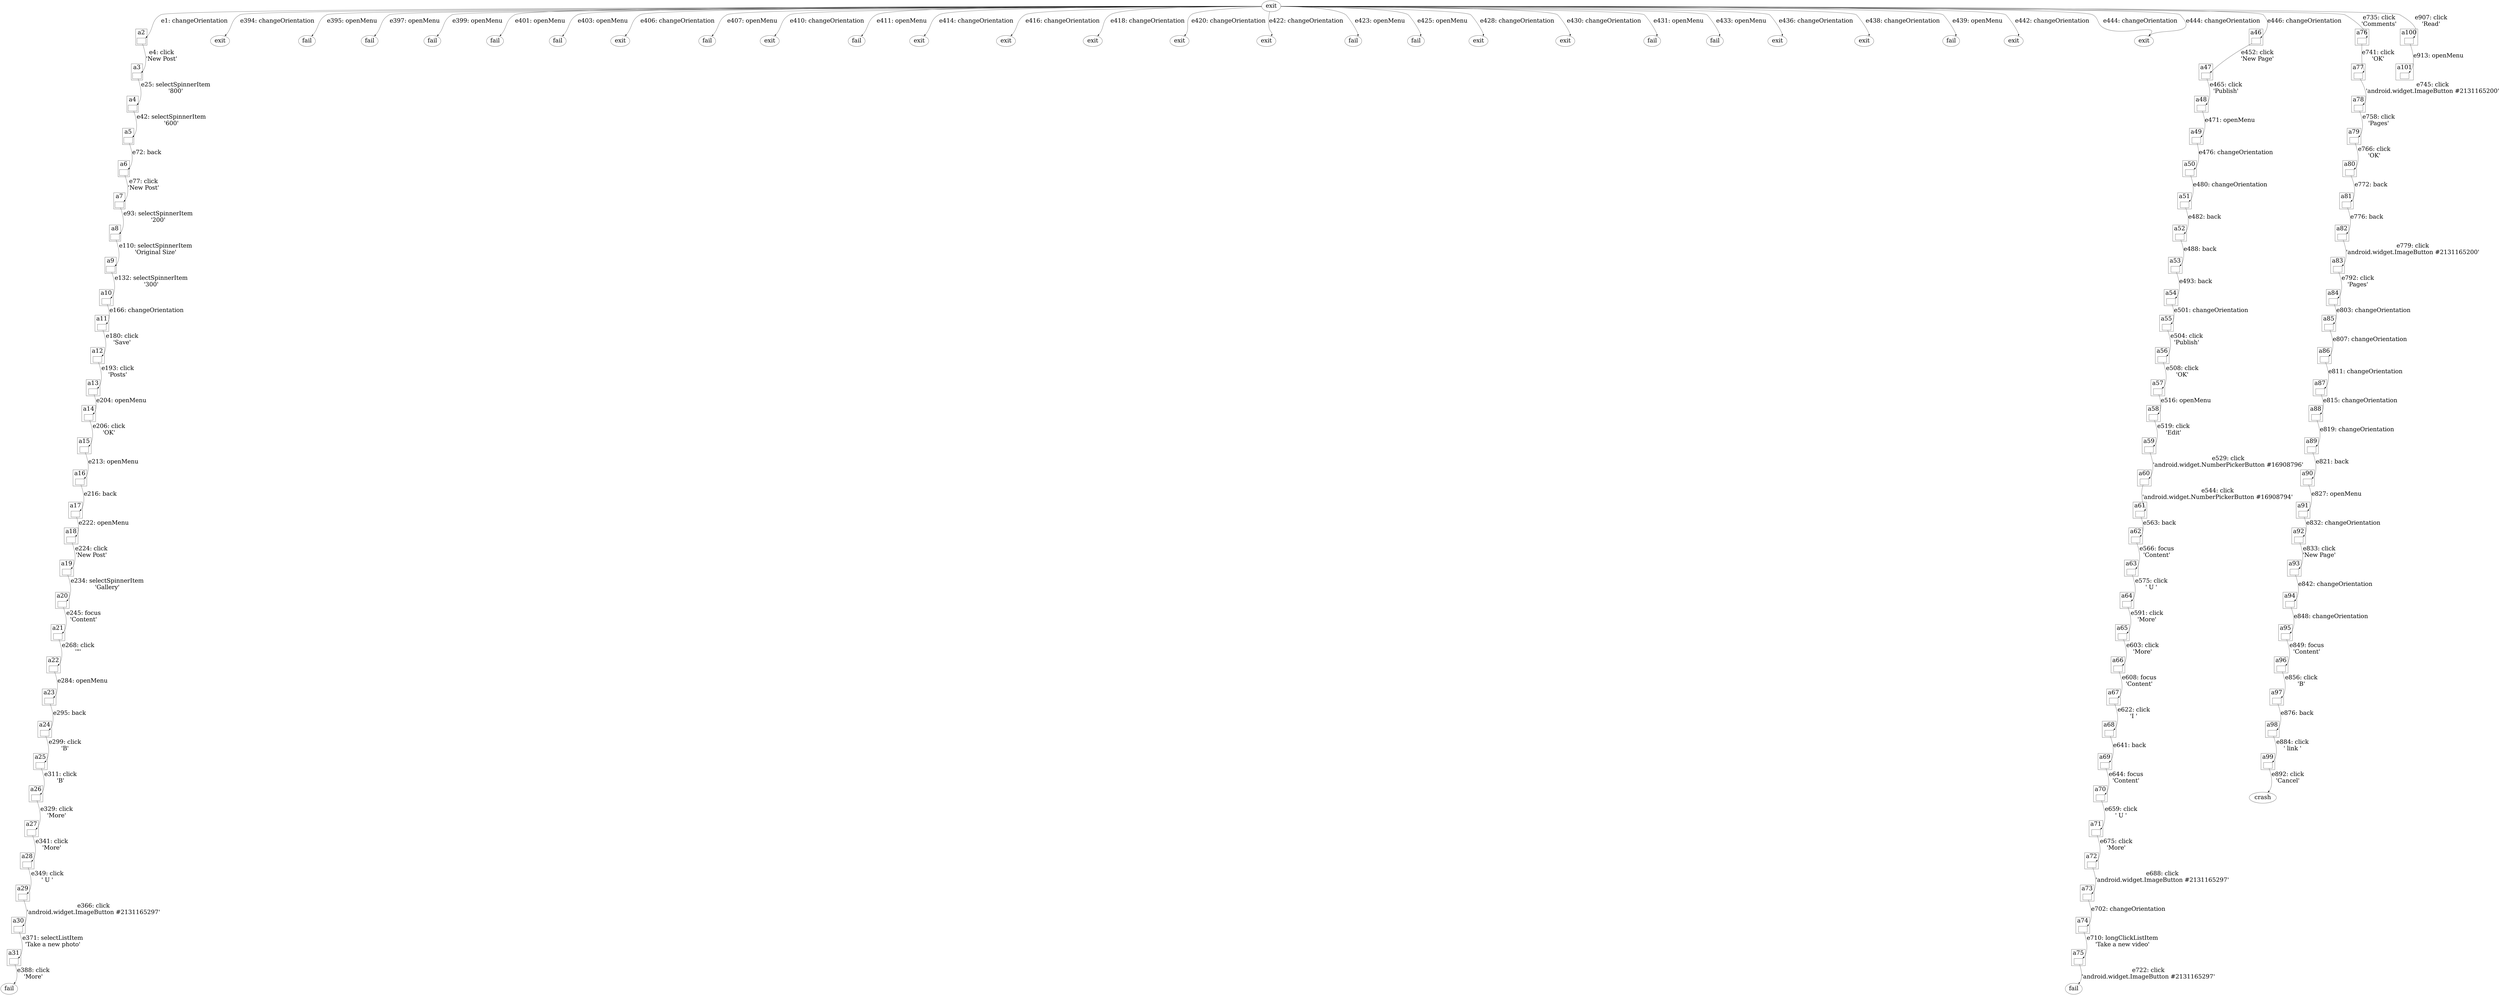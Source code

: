 digraph GuiTree {

	graph [nodesep=1, fontsize=36];
	node [fontsize=36];
	edge [fontsize=36, headport=ne];

## Edges

	a1 -> a2 [label="e1: changeOrientation"];
	a2 -> a3 [label="e4: click\n'New Post'"];
	a3 -> a4 [label="e25: selectSpinnerItem\n'800'"];
	a4 -> a5 [label="e42: selectSpinnerItem\n'600'"];
	a5 -> a6 [label="e72: back"];
	a6 -> a7 [label="e77: click\n'New Post'"];
	a7 -> a8 [label="e93: selectSpinnerItem\n'200'"];
	a8 -> a9 [label="e110: selectSpinnerItem\n'Original Size'"];
	a9 -> a10 [label="e132: selectSpinnerItem\n'300'"];
	a10 -> a11 [label="e166: changeOrientation"];
	a11 -> a12 [label="e180: click\n'Save'"];
	a12 -> a13 [label="e193: click\n'Posts'"];
	a13 -> a14 [label="e204: openMenu"];
	a14 -> a15 [label="e206: click\n'OK'"];
	a15 -> a16 [label="e213: openMenu"];
	a16 -> a17 [label="e216: back"];
	a17 -> a18 [label="e222: openMenu"];
	a18 -> a19 [label="e224: click\n'New Post'"];
	a19 -> a20 [label="e234: selectSpinnerItem\n'Gallery'"];
	a20 -> a21 [label="e245: focus\n'Content'"];
	a21 -> a22 [label="e268: click\n'\"'"];
	a22 -> a23 [label="e284: openMenu"];
	a23 -> a24 [label="e295: back"];
	a24 -> a25 [label="e299: click\n'B'"];
	a25 -> a26 [label="e311: click\n'B'"];
	a26 -> a27 [label="e329: click\n'More'"];
	a27 -> a28 [label="e341: click\n'More'"];
	a28 -> a29 [label="e349: click\n' U '"];
	a29 -> a30 [label="e366: click\n'android.widget.ImageButton #2131165297'"];
	a30 -> a31 [label="e371: selectListItem\n'Take a new photo'"];
	a31 -> f0 [label="e388: click\n'More'"];
	a1 -> a32 [label="e394: changeOrientation"];
	a1 -> f1 [label="e395: openMenu"];
	a1 -> f2 [label="e397: openMenu"];
	a1 -> f3 [label="e399: openMenu"];
	a1 -> f4 [label="e401: openMenu"];
	a1 -> f5 [label="e403: openMenu"];
	a1 -> a33 [label="e406: changeOrientation"];
	a1 -> f6 [label="e407: openMenu"];
	a1 -> a34 [label="e410: changeOrientation"];
	a1 -> f7 [label="e411: openMenu"];
	a1 -> a35 [label="e414: changeOrientation"];
	a1 -> a36 [label="e416: changeOrientation"];
	a1 -> a37 [label="e418: changeOrientation"];
	a1 -> a38 [label="e420: changeOrientation"];
	a1 -> a39 [label="e422: changeOrientation"];
	a1 -> f8 [label="e423: openMenu"];
	a1 -> f9 [label="e425: openMenu"];
	a1 -> a40 [label="e428: changeOrientation"];
	a1 -> a41 [label="e430: changeOrientation"];
	a1 -> f10 [label="e431: openMenu"];
	a1 -> f11 [label="e433: openMenu"];
	a1 -> a42 [label="e436: changeOrientation"];
	a1 -> a43 [label="e438: changeOrientation"];
	a1 -> f12 [label="e439: openMenu"];
	a1 -> a44 [label="e442: changeOrientation"];
	a1 -> a45 [label="e444: changeOrientation"];
	a1 -> a45 [label="e444: changeOrientation"];
	a1 -> a46 [label="e446: changeOrientation"];
	a46 -> a47 [label="e452: click\n'New Page'"];
	a47 -> a48 [label="e465: click\n'Publish'"];
	a48 -> a49 [label="e471: openMenu"];
	a49 -> a50 [label="e476: changeOrientation"];
	a50 -> a51 [label="e480: changeOrientation"];
	a51 -> a52 [label="e482: back"];
	a52 -> a53 [label="e488: back"];
	a53 -> a54 [label="e493: back"];
	a54 -> a55 [label="e501: changeOrientation"];
	a55 -> a56 [label="e504: click\n'Publish'"];
	a56 -> a57 [label="e508: click\n'OK'"];
	a57 -> a58 [label="e516: openMenu"];
	a58 -> a59 [label="e519: click\n'Edit'"];
	a59 -> a60 [label="e529: click\n'android.widget.NumberPickerButton #16908796'"];
	a60 -> a61 [label="e544: click\n'android.widget.NumberPickerButton #16908794'"];
	a61 -> a62 [label="e563: back"];
	a62 -> a63 [label="e566: focus\n'Content'"];
	a63 -> a64 [label="e575: click\n' U '"];
	a64 -> a65 [label="e591: click\n'More'"];
	a65 -> a66 [label="e603: click\n'More'"];
	a66 -> a67 [label="e608: focus\n'Content'"];
	a67 -> a68 [label="e622: click\n'I '"];
	a68 -> a69 [label="e641: back"];
	a69 -> a70 [label="e644: focus\n'Content'"];
	a70 -> a71 [label="e659: click\n' U '"];
	a71 -> a72 [label="e675: click\n'More'"];
	a72 -> a73 [label="e688: click\n'android.widget.ImageButton #2131165297'"];
	a73 -> a74 [label="e702: changeOrientation"];
	a74 -> a75 [label="e710: longClickListItem\n'Take a new video'"];
	a75 -> f13 [label="e722: click\n'android.widget.ImageButton #2131165297'"];
	a1 -> a76 [label="e735: click\n'Comments'"];
	a76 -> a77 [label="e741: click\n'OK'"];
	a77 -> a78 [label="e745: click\n'android.widget.ImageButton #2131165200'"];
	a78 -> a79 [label="e758: click\n'Pages'"];
	a79 -> a80 [label="e766: click\n'OK'"];
	a80 -> a81 [label="e772: back"];
	a81 -> a82 [label="e776: back"];
	a82 -> a83 [label="e779: click\n'android.widget.ImageButton #2131165200'"];
	a83 -> a84 [label="e792: click\n'Pages'"];
	a84 -> a85 [label="e803: changeOrientation"];
	a85 -> a86 [label="e807: changeOrientation"];
	a86 -> a87 [label="e811: changeOrientation"];
	a87 -> a88 [label="e815: changeOrientation"];
	a88 -> a89 [label="e819: changeOrientation"];
	a89 -> a90 [label="e821: back"];
	a90 -> a91 [label="e827: openMenu"];
	a91 -> a92 [label="e832: changeOrientation"];
	a92 -> a93 [label="e833: click\n'New Page'"];
	a93 -> a94 [label="e842: changeOrientation"];
	a94 -> a95 [label="e848: changeOrientation"];
	a95 -> a96 [label="e849: focus\n'Content'"];
	a96 -> a97 [label="e856: click\n'B'"];
	a97 -> a98 [label="e876: back"];
	a98 -> a99 [label="e884: click\n' link '"];
	a99 -> c0 [label="e892: click\n'Cancel'"];
	a1 -> a100 [label="e907: click\n'Read'"];
	a100 -> a101 [label="e913: openMenu"];

## Nodes

	a1 [label="exit"];

	subgraph cluster_a2{label="a2"; a2};
	a2 [label="", shapefile="a2.jpg"];

	subgraph cluster_a3{label="a3"; a3};
	a3 [label="", shapefile="a3.jpg"];

	subgraph cluster_a4{label="a4"; a4};
	a4 [label="", shapefile="a4.jpg"];

	subgraph cluster_a5{label="a5"; a5};
	a5 [label="", shapefile="a5.jpg"];

	subgraph cluster_a6{label="a6"; a6};
	a6 [label="", shapefile="a6.jpg"];

	subgraph cluster_a7{label="a7"; a7};
	a7 [label="", shapefile="a7.jpg"];

	subgraph cluster_a8{label="a8"; a8};
	a8 [label="", shapefile="a8.jpg"];

	subgraph cluster_a9{label="a9"; a9};
	a9 [label="", shapefile="a9.jpg"];

	subgraph cluster_a10{label="a10"; a10};
	a10 [label="", shapefile="a10.jpg"];

	subgraph cluster_a11{label="a11"; a11};
	a11 [label="", shapefile="a11.jpg"];

	subgraph cluster_a12{label="a12"; a12};
	a12 [label="", shapefile="a12.jpg"];

	subgraph cluster_a13{label="a13"; a13};
	a13 [label="", shapefile="a13.jpg"];

	subgraph cluster_a14{label="a14"; a14};
	a14 [label="", shapefile="a14.jpg"];

	subgraph cluster_a15{label="a15"; a15};
	a15 [label="", shapefile="a15.jpg"];

	subgraph cluster_a16{label="a16"; a16};
	a16 [label="", shapefile="a16.jpg"];

	subgraph cluster_a17{label="a17"; a17};
	a17 [label="", shapefile="a17.jpg"];

	subgraph cluster_a18{label="a18"; a18};
	a18 [label="", shapefile="a18.jpg"];

	subgraph cluster_a19{label="a19"; a19};
	a19 [label="", shapefile="a19.jpg"];

	subgraph cluster_a20{label="a20"; a20};
	a20 [label="", shapefile="a20.jpg"];

	subgraph cluster_a21{label="a21"; a21};
	a21 [label="", shapefile="a21.jpg"];

	subgraph cluster_a22{label="a22"; a22};
	a22 [label="", shapefile="a22.jpg"];

	subgraph cluster_a23{label="a23"; a23};
	a23 [label="", shapefile="a23.jpg"];

	subgraph cluster_a24{label="a24"; a24};
	a24 [label="", shapefile="a24.jpg"];

	subgraph cluster_a25{label="a25"; a25};
	a25 [label="", shapefile="a25.jpg"];

	subgraph cluster_a26{label="a26"; a26};
	a26 [label="", shapefile="a26.jpg"];

	subgraph cluster_a27{label="a27"; a27};
	a27 [label="", shapefile="a27.jpg"];

	subgraph cluster_a28{label="a28"; a28};
	a28 [label="", shapefile="a28.jpg"];

	subgraph cluster_a29{label="a29"; a29};
	a29 [label="", shapefile="a29.jpg"];

	subgraph cluster_a30{label="a30"; a30};
	a30 [label="", shapefile="a30.jpg"];

	subgraph cluster_a31{label="a31"; a31};
	a31 [label="", shapefile="a31.jpg"];

	f0 [label="fail"];

	a32 [label="exit"];

	f1 [label="fail"];

	f2 [label="fail"];

	f3 [label="fail"];

	f4 [label="fail"];

	f5 [label="fail"];

	a33 [label="exit"];

	f6 [label="fail"];

	a34 [label="exit"];

	f7 [label="fail"];

	a35 [label="exit"];

	a36 [label="exit"];

	a37 [label="exit"];

	a38 [label="exit"];

	a39 [label="exit"];

	f8 [label="fail"];

	f9 [label="fail"];

	a40 [label="exit"];

	a41 [label="exit"];

	f10 [label="fail"];

	f11 [label="fail"];

	a42 [label="exit"];

	a43 [label="exit"];

	f12 [label="fail"];

	a44 [label="exit"];

	a45 [label="exit"];

	a45 [label="exit"];

	subgraph cluster_a46{label="a46"; a46};
	a46 [label="", shapefile="a46.jpg"];

	subgraph cluster_a47{label="a47"; a47};
	a47 [label="", shapefile="a47.jpg"];

	subgraph cluster_a48{label="a48"; a48};
	a48 [label="", shapefile="a48.jpg"];

	subgraph cluster_a49{label="a49"; a49};
	a49 [label="", shapefile="a49.jpg"];

	subgraph cluster_a50{label="a50"; a50};
	a50 [label="", shapefile="a50.jpg"];

	subgraph cluster_a51{label="a51"; a51};
	a51 [label="", shapefile="a51.jpg"];

	subgraph cluster_a52{label="a52"; a52};
	a52 [label="", shapefile="a52.jpg"];

	subgraph cluster_a53{label="a53"; a53};
	a53 [label="", shapefile="a53.jpg"];

	subgraph cluster_a54{label="a54"; a54};
	a54 [label="", shapefile="a54.jpg"];

	subgraph cluster_a55{label="a55"; a55};
	a55 [label="", shapefile="a55.jpg"];

	subgraph cluster_a56{label="a56"; a56};
	a56 [label="", shapefile="a56.jpg"];

	subgraph cluster_a57{label="a57"; a57};
	a57 [label="", shapefile="a57.jpg"];

	subgraph cluster_a58{label="a58"; a58};
	a58 [label="", shapefile="a58.jpg"];

	subgraph cluster_a59{label="a59"; a59};
	a59 [label="", shapefile="a59.jpg"];

	subgraph cluster_a60{label="a60"; a60};
	a60 [label="", shapefile="a60.jpg"];

	subgraph cluster_a61{label="a61"; a61};
	a61 [label="", shapefile="a61.jpg"];

	subgraph cluster_a62{label="a62"; a62};
	a62 [label="", shapefile="a62.jpg"];

	subgraph cluster_a63{label="a63"; a63};
	a63 [label="", shapefile="a63.jpg"];

	subgraph cluster_a64{label="a64"; a64};
	a64 [label="", shapefile="a64.jpg"];

	subgraph cluster_a65{label="a65"; a65};
	a65 [label="", shapefile="a65.jpg"];

	subgraph cluster_a66{label="a66"; a66};
	a66 [label="", shapefile="a66.jpg"];

	subgraph cluster_a67{label="a67"; a67};
	a67 [label="", shapefile="a67.jpg"];

	subgraph cluster_a68{label="a68"; a68};
	a68 [label="", shapefile="a68.jpg"];

	subgraph cluster_a69{label="a69"; a69};
	a69 [label="", shapefile="a69.jpg"];

	subgraph cluster_a70{label="a70"; a70};
	a70 [label="", shapefile="a70.jpg"];

	subgraph cluster_a71{label="a71"; a71};
	a71 [label="", shapefile="a71.jpg"];

	subgraph cluster_a72{label="a72"; a72};
	a72 [label="", shapefile="a72.jpg"];

	subgraph cluster_a73{label="a73"; a73};
	a73 [label="", shapefile="a73.jpg"];

	subgraph cluster_a74{label="a74"; a74};
	a74 [label="", shapefile="a74.jpg"];

	subgraph cluster_a75{label="a75"; a75};
	a75 [label="", shapefile="a75.jpg"];

	f13 [label="fail"];

	subgraph cluster_a76{label="a76"; a76};
	a76 [label="", shapefile="a76.jpg"];

	subgraph cluster_a77{label="a77"; a77};
	a77 [label="", shapefile="a77.jpg"];

	subgraph cluster_a78{label="a78"; a78};
	a78 [label="", shapefile="a78.jpg"];

	subgraph cluster_a79{label="a79"; a79};
	a79 [label="", shapefile="a79.jpg"];

	subgraph cluster_a80{label="a80"; a80};
	a80 [label="", shapefile="a80.jpg"];

	subgraph cluster_a81{label="a81"; a81};
	a81 [label="", shapefile="a81.jpg"];

	subgraph cluster_a82{label="a82"; a82};
	a82 [label="", shapefile="a82.jpg"];

	subgraph cluster_a83{label="a83"; a83};
	a83 [label="", shapefile="a83.jpg"];

	subgraph cluster_a84{label="a84"; a84};
	a84 [label="", shapefile="a84.jpg"];

	subgraph cluster_a85{label="a85"; a85};
	a85 [label="", shapefile="a85.jpg"];

	subgraph cluster_a86{label="a86"; a86};
	a86 [label="", shapefile="a86.jpg"];

	subgraph cluster_a87{label="a87"; a87};
	a87 [label="", shapefile="a87.jpg"];

	subgraph cluster_a88{label="a88"; a88};
	a88 [label="", shapefile="a88.jpg"];

	subgraph cluster_a89{label="a89"; a89};
	a89 [label="", shapefile="a89.jpg"];

	subgraph cluster_a90{label="a90"; a90};
	a90 [label="", shapefile="a90.jpg"];

	subgraph cluster_a91{label="a91"; a91};
	a91 [label="", shapefile="a91.jpg"];

	subgraph cluster_a92{label="a92"; a92};
	a92 [label="", shapefile="a92.jpg"];

	subgraph cluster_a93{label="a93"; a93};
	a93 [label="", shapefile="a93.jpg"];

	subgraph cluster_a94{label="a94"; a94};
	a94 [label="", shapefile="a94.jpg"];

	subgraph cluster_a95{label="a95"; a95};
	a95 [label="", shapefile="a95.jpg"];

	subgraph cluster_a96{label="a96"; a96};
	a96 [label="", shapefile="a96.jpg"];

	subgraph cluster_a97{label="a97"; a97};
	a97 [label="", shapefile="a97.jpg"];

	subgraph cluster_a98{label="a98"; a98};
	a98 [label="", shapefile="a98.jpg"];

	subgraph cluster_a99{label="a99"; a99};
	a99 [label="", shapefile="a99.jpg"];

	c0 [label="crash"];

	subgraph cluster_a100{label="a100"; a100};
	a100 [label="", shapefile="a100.jpg"];

	subgraph cluster_a101{label="a101"; a101};
	a101 [label="", shapefile="a101.jpg"];

}
